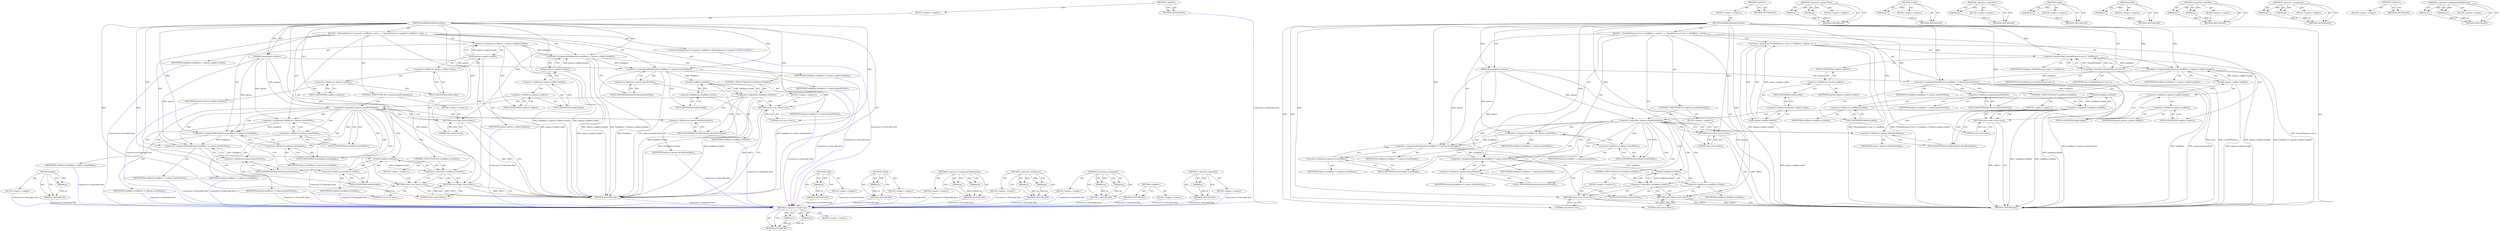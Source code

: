 digraph "&lt;operator&gt;.logicalNot" {
vulnerable_117 [label=<(METHOD,&lt;operator&gt;.fieldAccess)>];
vulnerable_118 [label=<(PARAM,p1)>];
vulnerable_119 [label=<(PARAM,p2)>];
vulnerable_120 [label=<(BLOCK,&lt;empty&gt;,&lt;empty&gt;)>];
vulnerable_121 [label=<(METHOD_RETURN,ANY)>];
vulnerable_6 [label=<(METHOD,&lt;global&gt;)<SUB>1</SUB>>];
vulnerable_7 [label=<(BLOCK,&lt;empty&gt;,&lt;empty&gt;)<SUB>1</SUB>>];
vulnerable_8 [label=<(METHOD,dstBufferSizeHasOverflow)<SUB>1</SUB>>];
vulnerable_9 [label=<(PARAM,ParsedOptions options)<SUB>1</SUB>>];
vulnerable_10 [label=<(BLOCK,{
  CheckedNumeric&lt;size_t&gt; totalBytes = options...,{
  CheckedNumeric&lt;size_t&gt; totalBytes = options...)<SUB>1</SUB>>];
vulnerable_11 [label=<(&lt;operator&gt;.assignment,CheckedNumeric&lt;size_t&gt; totalBytes = options.cro...)<SUB>2</SUB>>];
vulnerable_12 [label=<(&lt;operator&gt;.greaterThan,CheckedNumeric&lt;size_t&gt; totalBytes)<SUB>2</SUB>>];
vulnerable_13 [label=<(&lt;operator&gt;.lessThan,CheckedNumeric&lt;size_t)<SUB>2</SUB>>];
vulnerable_14 [label=<(IDENTIFIER,CheckedNumeric,CheckedNumeric&lt;size_t)<SUB>2</SUB>>];
vulnerable_15 [label=<(IDENTIFIER,size_t,CheckedNumeric&lt;size_t)<SUB>2</SUB>>];
vulnerable_16 [label=<(IDENTIFIER,totalBytes,CheckedNumeric&lt;size_t&gt; totalBytes)<SUB>2</SUB>>];
vulnerable_17 [label=<(width,options.cropRect.width())<SUB>2</SUB>>];
vulnerable_18 [label=<(&lt;operator&gt;.fieldAccess,options.cropRect.width)<SUB>2</SUB>>];
vulnerable_19 [label=<(&lt;operator&gt;.fieldAccess,options.cropRect)<SUB>2</SUB>>];
vulnerable_20 [label=<(IDENTIFIER,options,options.cropRect.width())<SUB>2</SUB>>];
vulnerable_21 [label=<(FIELD_IDENTIFIER,cropRect,cropRect)<SUB>2</SUB>>];
vulnerable_22 [label=<(FIELD_IDENTIFIER,width,width)<SUB>2</SUB>>];
vulnerable_23 [label=<(&lt;operator&gt;.assignmentMultiplication,totalBytes *= options.cropRect.height())<SUB>3</SUB>>];
vulnerable_24 [label=<(IDENTIFIER,totalBytes,totalBytes *= options.cropRect.height())<SUB>3</SUB>>];
vulnerable_25 [label=<(height,options.cropRect.height())<SUB>3</SUB>>];
vulnerable_26 [label=<(&lt;operator&gt;.fieldAccess,options.cropRect.height)<SUB>3</SUB>>];
vulnerable_27 [label=<(&lt;operator&gt;.fieldAccess,options.cropRect)<SUB>3</SUB>>];
vulnerable_28 [label=<(IDENTIFIER,options,options.cropRect.height())<SUB>3</SUB>>];
vulnerable_29 [label=<(FIELD_IDENTIFIER,cropRect,cropRect)<SUB>3</SUB>>];
vulnerable_30 [label=<(FIELD_IDENTIFIER,height,height)<SUB>3</SUB>>];
vulnerable_31 [label=<(&lt;operator&gt;.assignmentMultiplication,totalBytes *= options.bytesPerPixel)<SUB>4</SUB>>];
vulnerable_32 [label=<(IDENTIFIER,totalBytes,totalBytes *= options.bytesPerPixel)<SUB>4</SUB>>];
vulnerable_33 [label=<(&lt;operator&gt;.fieldAccess,options.bytesPerPixel)<SUB>4</SUB>>];
vulnerable_34 [label=<(IDENTIFIER,options,totalBytes *= options.bytesPerPixel)<SUB>4</SUB>>];
vulnerable_35 [label=<(FIELD_IDENTIFIER,bytesPerPixel,bytesPerPixel)<SUB>4</SUB>>];
vulnerable_36 [label=<(CONTROL_STRUCTURE,IF,if (!totalBytes.IsValid()))<SUB>5</SUB>>];
vulnerable_37 [label=<(&lt;operator&gt;.logicalNot,!totalBytes.IsValid())<SUB>5</SUB>>];
vulnerable_38 [label=<(IsValid,totalBytes.IsValid())<SUB>5</SUB>>];
vulnerable_39 [label=<(&lt;operator&gt;.fieldAccess,totalBytes.IsValid)<SUB>5</SUB>>];
vulnerable_40 [label=<(IDENTIFIER,totalBytes,totalBytes.IsValid())<SUB>5</SUB>>];
vulnerable_41 [label=<(FIELD_IDENTIFIER,IsValid,IsValid)<SUB>5</SUB>>];
vulnerable_42 [label=<(BLOCK,&lt;empty&gt;,&lt;empty&gt;)<SUB>6</SUB>>];
vulnerable_43 [label=<(RETURN,return true;,return true;)<SUB>6</SUB>>];
vulnerable_44 [label=<(LITERAL,true,return true;)<SUB>6</SUB>>];
vulnerable_45 [label=<(CONTROL_STRUCTURE,IF,if (!options.shouldScaleInput))<SUB>8</SUB>>];
vulnerable_46 [label=<(&lt;operator&gt;.logicalNot,!options.shouldScaleInput)<SUB>8</SUB>>];
vulnerable_47 [label=<(&lt;operator&gt;.fieldAccess,options.shouldScaleInput)<SUB>8</SUB>>];
vulnerable_48 [label=<(IDENTIFIER,options,!options.shouldScaleInput)<SUB>8</SUB>>];
vulnerable_49 [label=<(FIELD_IDENTIFIER,shouldScaleInput,shouldScaleInput)<SUB>8</SUB>>];
vulnerable_50 [label=<(BLOCK,&lt;empty&gt;,&lt;empty&gt;)<SUB>9</SUB>>];
vulnerable_51 [label=<(RETURN,return false;,return false;)<SUB>9</SUB>>];
vulnerable_52 [label=<(LITERAL,false,return false;)<SUB>9</SUB>>];
vulnerable_53 [label=<(&lt;operator&gt;.assignment,totalBytes = options.resizeWidth)<SUB>10</SUB>>];
vulnerable_54 [label=<(IDENTIFIER,totalBytes,totalBytes = options.resizeWidth)<SUB>10</SUB>>];
vulnerable_55 [label=<(&lt;operator&gt;.fieldAccess,options.resizeWidth)<SUB>10</SUB>>];
vulnerable_56 [label=<(IDENTIFIER,options,totalBytes = options.resizeWidth)<SUB>10</SUB>>];
vulnerable_57 [label=<(FIELD_IDENTIFIER,resizeWidth,resizeWidth)<SUB>10</SUB>>];
vulnerable_58 [label=<(&lt;operator&gt;.assignmentMultiplication,totalBytes *= options.resizeHeight)<SUB>11</SUB>>];
vulnerable_59 [label=<(IDENTIFIER,totalBytes,totalBytes *= options.resizeHeight)<SUB>11</SUB>>];
vulnerable_60 [label=<(&lt;operator&gt;.fieldAccess,options.resizeHeight)<SUB>11</SUB>>];
vulnerable_61 [label=<(IDENTIFIER,options,totalBytes *= options.resizeHeight)<SUB>11</SUB>>];
vulnerable_62 [label=<(FIELD_IDENTIFIER,resizeHeight,resizeHeight)<SUB>11</SUB>>];
vulnerable_63 [label=<(&lt;operator&gt;.assignmentMultiplication,totalBytes *= options.bytesPerPixel)<SUB>12</SUB>>];
vulnerable_64 [label=<(IDENTIFIER,totalBytes,totalBytes *= options.bytesPerPixel)<SUB>12</SUB>>];
vulnerable_65 [label=<(&lt;operator&gt;.fieldAccess,options.bytesPerPixel)<SUB>12</SUB>>];
vulnerable_66 [label=<(IDENTIFIER,options,totalBytes *= options.bytesPerPixel)<SUB>12</SUB>>];
vulnerable_67 [label=<(FIELD_IDENTIFIER,bytesPerPixel,bytesPerPixel)<SUB>12</SUB>>];
vulnerable_68 [label=<(CONTROL_STRUCTURE,IF,if (!totalBytes.IsValid()))<SUB>13</SUB>>];
vulnerable_69 [label=<(&lt;operator&gt;.logicalNot,!totalBytes.IsValid())<SUB>13</SUB>>];
vulnerable_70 [label=<(IsValid,totalBytes.IsValid())<SUB>13</SUB>>];
vulnerable_71 [label=<(&lt;operator&gt;.fieldAccess,totalBytes.IsValid)<SUB>13</SUB>>];
vulnerable_72 [label=<(IDENTIFIER,totalBytes,totalBytes.IsValid())<SUB>13</SUB>>];
vulnerable_73 [label=<(FIELD_IDENTIFIER,IsValid,IsValid)<SUB>13</SUB>>];
vulnerable_74 [label=<(BLOCK,&lt;empty&gt;,&lt;empty&gt;)<SUB>14</SUB>>];
vulnerable_75 [label=<(RETURN,return true;,return true;)<SUB>14</SUB>>];
vulnerable_76 [label=<(LITERAL,true,return true;)<SUB>14</SUB>>];
vulnerable_77 [label=<(RETURN,return false;,return false;)<SUB>16</SUB>>];
vulnerable_78 [label=<(LITERAL,false,return false;)<SUB>16</SUB>>];
vulnerable_79 [label=<(METHOD_RETURN,bool)<SUB>1</SUB>>];
vulnerable_81 [label=<(METHOD_RETURN,ANY)<SUB>1</SUB>>];
vulnerable_103 [label=<(METHOD,&lt;operator&gt;.greaterThan)>];
vulnerable_104 [label=<(PARAM,p1)>];
vulnerable_105 [label=<(PARAM,p2)>];
vulnerable_106 [label=<(BLOCK,&lt;empty&gt;,&lt;empty&gt;)>];
vulnerable_107 [label=<(METHOD_RETURN,ANY)>];
vulnerable_135 [label=<(METHOD,IsValid)>];
vulnerable_136 [label=<(PARAM,p1)>];
vulnerable_137 [label=<(BLOCK,&lt;empty&gt;,&lt;empty&gt;)>];
vulnerable_138 [label=<(METHOD_RETURN,ANY)>];
vulnerable_131 [label=<(METHOD,&lt;operator&gt;.logicalNot)>];
vulnerable_132 [label=<(PARAM,p1)>];
vulnerable_133 [label=<(BLOCK,&lt;empty&gt;,&lt;empty&gt;)>];
vulnerable_134 [label=<(METHOD_RETURN,ANY)>];
vulnerable_127 [label=<(METHOD,height)>];
vulnerable_128 [label=<(PARAM,p1)>];
vulnerable_129 [label=<(BLOCK,&lt;empty&gt;,&lt;empty&gt;)>];
vulnerable_130 [label=<(METHOD_RETURN,ANY)>];
vulnerable_113 [label=<(METHOD,width)>];
vulnerable_114 [label=<(PARAM,p1)>];
vulnerable_115 [label=<(BLOCK,&lt;empty&gt;,&lt;empty&gt;)>];
vulnerable_116 [label=<(METHOD_RETURN,ANY)>];
vulnerable_108 [label=<(METHOD,&lt;operator&gt;.lessThan)>];
vulnerable_109 [label=<(PARAM,p1)>];
vulnerable_110 [label=<(PARAM,p2)>];
vulnerable_111 [label=<(BLOCK,&lt;empty&gt;,&lt;empty&gt;)>];
vulnerable_112 [label=<(METHOD_RETURN,ANY)>];
vulnerable_98 [label=<(METHOD,&lt;operator&gt;.assignment)>];
vulnerable_99 [label=<(PARAM,p1)>];
vulnerable_100 [label=<(PARAM,p2)>];
vulnerable_101 [label=<(BLOCK,&lt;empty&gt;,&lt;empty&gt;)>];
vulnerable_102 [label=<(METHOD_RETURN,ANY)>];
vulnerable_92 [label=<(METHOD,&lt;global&gt;)<SUB>1</SUB>>];
vulnerable_93 [label=<(BLOCK,&lt;empty&gt;,&lt;empty&gt;)>];
vulnerable_94 [label=<(METHOD_RETURN,ANY)>];
vulnerable_122 [label=<(METHOD,&lt;operator&gt;.assignmentMultiplication)>];
vulnerable_123 [label=<(PARAM,p1)>];
vulnerable_124 [label=<(PARAM,p2)>];
vulnerable_125 [label=<(BLOCK,&lt;empty&gt;,&lt;empty&gt;)>];
vulnerable_126 [label=<(METHOD_RETURN,ANY)>];
fixed_116 [label=<(METHOD,height)>];
fixed_117 [label=<(PARAM,p1)>];
fixed_118 [label=<(BLOCK,&lt;empty&gt;,&lt;empty&gt;)>];
fixed_119 [label=<(METHOD_RETURN,ANY)>];
fixed_6 [label=<(METHOD,&lt;global&gt;)<SUB>1</SUB>>];
fixed_7 [label=<(BLOCK,&lt;empty&gt;,&lt;empty&gt;)<SUB>1</SUB>>];
fixed_8 [label=<(METHOD,dstBufferSizeHasOverflow)<SUB>1</SUB>>];
fixed_9 [label=<(PARAM,ParsedOptions options)<SUB>1</SUB>>];
fixed_10 [label=<(BLOCK,{
  CheckedNumeric&lt;unsigned&gt; totalBytes = optio...,{
  CheckedNumeric&lt;unsigned&gt; totalBytes = optio...)<SUB>1</SUB>>];
fixed_11 [label="<(LOCAL,CheckedNumeric&lt;unsigned&gt; totalBytes: CheckedNumeric&lt;unsigned&gt;)<SUB>2</SUB>>"];
fixed_12 [label=<(&lt;operator&gt;.assignment,totalBytes = options.cropRect.width())<SUB>2</SUB>>];
fixed_13 [label=<(IDENTIFIER,totalBytes,totalBytes = options.cropRect.width())<SUB>2</SUB>>];
fixed_14 [label=<(width,options.cropRect.width())<SUB>2</SUB>>];
fixed_15 [label=<(&lt;operator&gt;.fieldAccess,options.cropRect.width)<SUB>2</SUB>>];
fixed_16 [label=<(&lt;operator&gt;.fieldAccess,options.cropRect)<SUB>2</SUB>>];
fixed_17 [label=<(IDENTIFIER,options,options.cropRect.width())<SUB>2</SUB>>];
fixed_18 [label=<(FIELD_IDENTIFIER,cropRect,cropRect)<SUB>2</SUB>>];
fixed_19 [label=<(FIELD_IDENTIFIER,width,width)<SUB>2</SUB>>];
fixed_20 [label=<(&lt;operator&gt;.assignmentMultiplication,totalBytes *= options.cropRect.height())<SUB>3</SUB>>];
fixed_21 [label=<(IDENTIFIER,totalBytes,totalBytes *= options.cropRect.height())<SUB>3</SUB>>];
fixed_22 [label=<(height,options.cropRect.height())<SUB>3</SUB>>];
fixed_23 [label=<(&lt;operator&gt;.fieldAccess,options.cropRect.height)<SUB>3</SUB>>];
fixed_24 [label=<(&lt;operator&gt;.fieldAccess,options.cropRect)<SUB>3</SUB>>];
fixed_25 [label=<(IDENTIFIER,options,options.cropRect.height())<SUB>3</SUB>>];
fixed_26 [label=<(FIELD_IDENTIFIER,cropRect,cropRect)<SUB>3</SUB>>];
fixed_27 [label=<(FIELD_IDENTIFIER,height,height)<SUB>3</SUB>>];
fixed_28 [label=<(&lt;operator&gt;.assignmentMultiplication,totalBytes *= options.bytesPerPixel)<SUB>4</SUB>>];
fixed_29 [label=<(IDENTIFIER,totalBytes,totalBytes *= options.bytesPerPixel)<SUB>4</SUB>>];
fixed_30 [label=<(&lt;operator&gt;.fieldAccess,options.bytesPerPixel)<SUB>4</SUB>>];
fixed_31 [label=<(IDENTIFIER,options,totalBytes *= options.bytesPerPixel)<SUB>4</SUB>>];
fixed_32 [label=<(FIELD_IDENTIFIER,bytesPerPixel,bytesPerPixel)<SUB>4</SUB>>];
fixed_33 [label=<(CONTROL_STRUCTURE,IF,if (!totalBytes.IsValid()))<SUB>5</SUB>>];
fixed_34 [label=<(&lt;operator&gt;.logicalNot,!totalBytes.IsValid())<SUB>5</SUB>>];
fixed_35 [label=<(IsValid,totalBytes.IsValid())<SUB>5</SUB>>];
fixed_36 [label=<(&lt;operator&gt;.fieldAccess,totalBytes.IsValid)<SUB>5</SUB>>];
fixed_37 [label=<(IDENTIFIER,totalBytes,totalBytes.IsValid())<SUB>5</SUB>>];
fixed_38 [label=<(FIELD_IDENTIFIER,IsValid,IsValid)<SUB>5</SUB>>];
fixed_39 [label=<(BLOCK,&lt;empty&gt;,&lt;empty&gt;)<SUB>6</SUB>>];
fixed_40 [label=<(RETURN,return true;,return true;)<SUB>6</SUB>>];
fixed_41 [label=<(LITERAL,true,return true;)<SUB>6</SUB>>];
fixed_42 [label=<(CONTROL_STRUCTURE,IF,if (!options.shouldScaleInput))<SUB>8</SUB>>];
fixed_43 [label=<(&lt;operator&gt;.logicalNot,!options.shouldScaleInput)<SUB>8</SUB>>];
fixed_44 [label=<(&lt;operator&gt;.fieldAccess,options.shouldScaleInput)<SUB>8</SUB>>];
fixed_45 [label=<(IDENTIFIER,options,!options.shouldScaleInput)<SUB>8</SUB>>];
fixed_46 [label=<(FIELD_IDENTIFIER,shouldScaleInput,shouldScaleInput)<SUB>8</SUB>>];
fixed_47 [label=<(BLOCK,&lt;empty&gt;,&lt;empty&gt;)<SUB>9</SUB>>];
fixed_48 [label=<(RETURN,return false;,return false;)<SUB>9</SUB>>];
fixed_49 [label=<(LITERAL,false,return false;)<SUB>9</SUB>>];
fixed_50 [label=<(&lt;operator&gt;.assignment,totalBytes = options.resizeWidth)<SUB>10</SUB>>];
fixed_51 [label=<(IDENTIFIER,totalBytes,totalBytes = options.resizeWidth)<SUB>10</SUB>>];
fixed_52 [label=<(&lt;operator&gt;.fieldAccess,options.resizeWidth)<SUB>10</SUB>>];
fixed_53 [label=<(IDENTIFIER,options,totalBytes = options.resizeWidth)<SUB>10</SUB>>];
fixed_54 [label=<(FIELD_IDENTIFIER,resizeWidth,resizeWidth)<SUB>10</SUB>>];
fixed_55 [label=<(&lt;operator&gt;.assignmentMultiplication,totalBytes *= options.resizeHeight)<SUB>11</SUB>>];
fixed_56 [label=<(IDENTIFIER,totalBytes,totalBytes *= options.resizeHeight)<SUB>11</SUB>>];
fixed_57 [label=<(&lt;operator&gt;.fieldAccess,options.resizeHeight)<SUB>11</SUB>>];
fixed_58 [label=<(IDENTIFIER,options,totalBytes *= options.resizeHeight)<SUB>11</SUB>>];
fixed_59 [label=<(FIELD_IDENTIFIER,resizeHeight,resizeHeight)<SUB>11</SUB>>];
fixed_60 [label=<(&lt;operator&gt;.assignmentMultiplication,totalBytes *= options.bytesPerPixel)<SUB>12</SUB>>];
fixed_61 [label=<(IDENTIFIER,totalBytes,totalBytes *= options.bytesPerPixel)<SUB>12</SUB>>];
fixed_62 [label=<(&lt;operator&gt;.fieldAccess,options.bytesPerPixel)<SUB>12</SUB>>];
fixed_63 [label=<(IDENTIFIER,options,totalBytes *= options.bytesPerPixel)<SUB>12</SUB>>];
fixed_64 [label=<(FIELD_IDENTIFIER,bytesPerPixel,bytesPerPixel)<SUB>12</SUB>>];
fixed_65 [label=<(CONTROL_STRUCTURE,IF,if (!totalBytes.IsValid()))<SUB>13</SUB>>];
fixed_66 [label=<(&lt;operator&gt;.logicalNot,!totalBytes.IsValid())<SUB>13</SUB>>];
fixed_67 [label=<(IsValid,totalBytes.IsValid())<SUB>13</SUB>>];
fixed_68 [label=<(&lt;operator&gt;.fieldAccess,totalBytes.IsValid)<SUB>13</SUB>>];
fixed_69 [label=<(IDENTIFIER,totalBytes,totalBytes.IsValid())<SUB>13</SUB>>];
fixed_70 [label=<(FIELD_IDENTIFIER,IsValid,IsValid)<SUB>13</SUB>>];
fixed_71 [label=<(BLOCK,&lt;empty&gt;,&lt;empty&gt;)<SUB>14</SUB>>];
fixed_72 [label=<(RETURN,return true;,return true;)<SUB>14</SUB>>];
fixed_73 [label=<(LITERAL,true,return true;)<SUB>14</SUB>>];
fixed_74 [label=<(RETURN,return false;,return false;)<SUB>16</SUB>>];
fixed_75 [label=<(LITERAL,false,return false;)<SUB>16</SUB>>];
fixed_76 [label=<(METHOD_RETURN,bool)<SUB>1</SUB>>];
fixed_78 [label=<(METHOD_RETURN,ANY)<SUB>1</SUB>>];
fixed_102 [label=<(METHOD,width)>];
fixed_103 [label=<(PARAM,p1)>];
fixed_104 [label=<(BLOCK,&lt;empty&gt;,&lt;empty&gt;)>];
fixed_105 [label=<(METHOD_RETURN,ANY)>];
fixed_124 [label=<(METHOD,IsValid)>];
fixed_125 [label=<(PARAM,p1)>];
fixed_126 [label=<(BLOCK,&lt;empty&gt;,&lt;empty&gt;)>];
fixed_127 [label=<(METHOD_RETURN,ANY)>];
fixed_111 [label=<(METHOD,&lt;operator&gt;.assignmentMultiplication)>];
fixed_112 [label=<(PARAM,p1)>];
fixed_113 [label=<(PARAM,p2)>];
fixed_114 [label=<(BLOCK,&lt;empty&gt;,&lt;empty&gt;)>];
fixed_115 [label=<(METHOD_RETURN,ANY)>];
fixed_106 [label=<(METHOD,&lt;operator&gt;.fieldAccess)>];
fixed_107 [label=<(PARAM,p1)>];
fixed_108 [label=<(PARAM,p2)>];
fixed_109 [label=<(BLOCK,&lt;empty&gt;,&lt;empty&gt;)>];
fixed_110 [label=<(METHOD_RETURN,ANY)>];
fixed_97 [label=<(METHOD,&lt;operator&gt;.assignment)>];
fixed_98 [label=<(PARAM,p1)>];
fixed_99 [label=<(PARAM,p2)>];
fixed_100 [label=<(BLOCK,&lt;empty&gt;,&lt;empty&gt;)>];
fixed_101 [label=<(METHOD_RETURN,ANY)>];
fixed_91 [label=<(METHOD,&lt;global&gt;)<SUB>1</SUB>>];
fixed_92 [label=<(BLOCK,&lt;empty&gt;,&lt;empty&gt;)>];
fixed_93 [label=<(METHOD_RETURN,ANY)>];
fixed_120 [label=<(METHOD,&lt;operator&gt;.logicalNot)>];
fixed_121 [label=<(PARAM,p1)>];
fixed_122 [label=<(BLOCK,&lt;empty&gt;,&lt;empty&gt;)>];
fixed_123 [label=<(METHOD_RETURN,ANY)>];
vulnerable_117 -> vulnerable_118  [key=0, label="AST: "];
vulnerable_117 -> vulnerable_118  [key=1, label="DDG: "];
vulnerable_117 -> vulnerable_120  [key=0, label="AST: "];
vulnerable_117 -> vulnerable_119  [key=0, label="AST: "];
vulnerable_117 -> vulnerable_119  [key=1, label="DDG: "];
vulnerable_117 -> vulnerable_121  [key=0, label="AST: "];
vulnerable_117 -> vulnerable_121  [key=1, label="CFG: "];
vulnerable_118 -> vulnerable_121  [key=0, label="DDG: p1"];
vulnerable_119 -> vulnerable_121  [key=0, label="DDG: p2"];
vulnerable_6 -> vulnerable_7  [key=0, label="AST: "];
vulnerable_6 -> vulnerable_81  [key=0, label="AST: "];
vulnerable_6 -> vulnerable_81  [key=1, label="CFG: "];
vulnerable_7 -> vulnerable_8  [key=0, label="AST: "];
vulnerable_8 -> vulnerable_9  [key=0, label="AST: "];
vulnerable_8 -> vulnerable_9  [key=1, label="DDG: "];
vulnerable_8 -> vulnerable_10  [key=0, label="AST: "];
vulnerable_8 -> vulnerable_79  [key=0, label="AST: "];
vulnerable_8 -> vulnerable_13  [key=0, label="CFG: "];
vulnerable_8 -> vulnerable_13  [key=1, label="DDG: "];
vulnerable_8 -> vulnerable_77  [key=0, label="DDG: "];
vulnerable_8 -> vulnerable_23  [key=0, label="DDG: "];
vulnerable_8 -> vulnerable_31  [key=0, label="DDG: "];
vulnerable_8 -> vulnerable_58  [key=0, label="DDG: "];
vulnerable_8 -> vulnerable_63  [key=0, label="DDG: "];
vulnerable_8 -> vulnerable_78  [key=0, label="DDG: "];
vulnerable_8 -> vulnerable_12  [key=0, label="DDG: "];
vulnerable_8 -> vulnerable_43  [key=0, label="DDG: "];
vulnerable_8 -> vulnerable_51  [key=0, label="DDG: "];
vulnerable_8 -> vulnerable_75  [key=0, label="DDG: "];
vulnerable_8 -> vulnerable_44  [key=0, label="DDG: "];
vulnerable_8 -> vulnerable_52  [key=0, label="DDG: "];
vulnerable_8 -> vulnerable_76  [key=0, label="DDG: "];
vulnerable_9 -> vulnerable_79  [key=0, label="DDG: options"];
vulnerable_9 -> vulnerable_31  [key=0, label="DDG: options"];
vulnerable_9 -> vulnerable_53  [key=0, label="DDG: options"];
vulnerable_9 -> vulnerable_58  [key=0, label="DDG: options"];
vulnerable_9 -> vulnerable_63  [key=0, label="DDG: options"];
vulnerable_9 -> vulnerable_46  [key=0, label="DDG: options"];
vulnerable_10 -> vulnerable_11  [key=0, label="AST: "];
vulnerable_10 -> vulnerable_23  [key=0, label="AST: "];
vulnerable_10 -> vulnerable_31  [key=0, label="AST: "];
vulnerable_10 -> vulnerable_36  [key=0, label="AST: "];
vulnerable_10 -> vulnerable_45  [key=0, label="AST: "];
vulnerable_10 -> vulnerable_53  [key=0, label="AST: "];
vulnerable_10 -> vulnerable_58  [key=0, label="AST: "];
vulnerable_10 -> vulnerable_63  [key=0, label="AST: "];
vulnerable_10 -> vulnerable_68  [key=0, label="AST: "];
vulnerable_10 -> vulnerable_77  [key=0, label="AST: "];
vulnerable_11 -> vulnerable_12  [key=0, label="AST: "];
vulnerable_11 -> vulnerable_17  [key=0, label="AST: "];
vulnerable_11 -> vulnerable_29  [key=0, label="CFG: "];
vulnerable_11 -> vulnerable_79  [key=0, label="DDG: CheckedNumeric&lt;size_t&gt; totalBytes"];
vulnerable_11 -> vulnerable_79  [key=1, label="DDG: options.cropRect.width()"];
vulnerable_11 -> vulnerable_79  [key=2, label="DDG: CheckedNumeric&lt;size_t&gt; totalBytes = options.cropRect.width()"];
vulnerable_12 -> vulnerable_13  [key=0, label="AST: "];
vulnerable_12 -> vulnerable_16  [key=0, label="AST: "];
vulnerable_12 -> vulnerable_21  [key=0, label="CFG: "];
vulnerable_12 -> vulnerable_79  [key=0, label="DDG: CheckedNumeric&lt;size_t"];
vulnerable_12 -> vulnerable_23  [key=0, label="DDG: totalBytes"];
vulnerable_13 -> vulnerable_14  [key=0, label="AST: "];
vulnerable_13 -> vulnerable_15  [key=0, label="AST: "];
vulnerable_13 -> vulnerable_12  [key=0, label="CFG: "];
vulnerable_13 -> vulnerable_12  [key=1, label="DDG: CheckedNumeric"];
vulnerable_13 -> vulnerable_12  [key=2, label="DDG: size_t"];
vulnerable_13 -> vulnerable_79  [key=0, label="DDG: CheckedNumeric"];
vulnerable_13 -> vulnerable_79  [key=1, label="DDG: size_t"];
vulnerable_17 -> vulnerable_18  [key=0, label="AST: "];
vulnerable_17 -> vulnerable_11  [key=0, label="CFG: "];
vulnerable_17 -> vulnerable_11  [key=1, label="DDG: options.cropRect.width"];
vulnerable_17 -> vulnerable_79  [key=0, label="DDG: options.cropRect.width"];
vulnerable_18 -> vulnerable_19  [key=0, label="AST: "];
vulnerable_18 -> vulnerable_22  [key=0, label="AST: "];
vulnerable_18 -> vulnerable_17  [key=0, label="CFG: "];
vulnerable_19 -> vulnerable_20  [key=0, label="AST: "];
vulnerable_19 -> vulnerable_21  [key=0, label="AST: "];
vulnerable_19 -> vulnerable_22  [key=0, label="CFG: "];
vulnerable_21 -> vulnerable_19  [key=0, label="CFG: "];
vulnerable_22 -> vulnerable_18  [key=0, label="CFG: "];
vulnerable_23 -> vulnerable_24  [key=0, label="AST: "];
vulnerable_23 -> vulnerable_25  [key=0, label="AST: "];
vulnerable_23 -> vulnerable_35  [key=0, label="CFG: "];
vulnerable_23 -> vulnerable_79  [key=0, label="DDG: options.cropRect.height()"];
vulnerable_23 -> vulnerable_79  [key=1, label="DDG: totalBytes *= options.cropRect.height()"];
vulnerable_23 -> vulnerable_31  [key=0, label="DDG: totalBytes"];
vulnerable_25 -> vulnerable_26  [key=0, label="AST: "];
vulnerable_25 -> vulnerable_23  [key=0, label="CFG: "];
vulnerable_25 -> vulnerable_23  [key=1, label="DDG: options.cropRect.height"];
vulnerable_25 -> vulnerable_79  [key=0, label="DDG: options.cropRect.height"];
vulnerable_26 -> vulnerable_27  [key=0, label="AST: "];
vulnerable_26 -> vulnerable_30  [key=0, label="AST: "];
vulnerable_26 -> vulnerable_25  [key=0, label="CFG: "];
vulnerable_27 -> vulnerable_28  [key=0, label="AST: "];
vulnerable_27 -> vulnerable_29  [key=0, label="AST: "];
vulnerable_27 -> vulnerable_30  [key=0, label="CFG: "];
vulnerable_29 -> vulnerable_27  [key=0, label="CFG: "];
vulnerable_30 -> vulnerable_26  [key=0, label="CFG: "];
vulnerable_31 -> vulnerable_32  [key=0, label="AST: "];
vulnerable_31 -> vulnerable_33  [key=0, label="AST: "];
vulnerable_31 -> vulnerable_41  [key=0, label="CFG: "];
vulnerable_31 -> vulnerable_79  [key=0, label="DDG: totalBytes"];
vulnerable_31 -> vulnerable_79  [key=1, label="DDG: options.bytesPerPixel"];
vulnerable_31 -> vulnerable_79  [key=2, label="DDG: totalBytes *= options.bytesPerPixel"];
vulnerable_31 -> vulnerable_38  [key=0, label="DDG: totalBytes"];
vulnerable_33 -> vulnerable_34  [key=0, label="AST: "];
vulnerable_33 -> vulnerable_35  [key=0, label="AST: "];
vulnerable_33 -> vulnerable_31  [key=0, label="CFG: "];
vulnerable_35 -> vulnerable_33  [key=0, label="CFG: "];
vulnerable_36 -> vulnerable_37  [key=0, label="AST: "];
vulnerable_36 -> vulnerable_42  [key=0, label="AST: "];
vulnerable_37 -> vulnerable_38  [key=0, label="AST: "];
vulnerable_37 -> vulnerable_43  [key=0, label="CFG: "];
vulnerable_37 -> vulnerable_43  [key=1, label="CDG: "];
vulnerable_37 -> vulnerable_49  [key=0, label="CFG: "];
vulnerable_37 -> vulnerable_49  [key=1, label="CDG: "];
vulnerable_37 -> vulnerable_79  [key=0, label="DDG: totalBytes.IsValid()"];
vulnerable_37 -> vulnerable_79  [key=1, label="DDG: !totalBytes.IsValid()"];
vulnerable_37 -> vulnerable_47  [key=0, label="CDG: "];
vulnerable_37 -> vulnerable_46  [key=0, label="CDG: "];
vulnerable_38 -> vulnerable_39  [key=0, label="AST: "];
vulnerable_38 -> vulnerable_37  [key=0, label="CFG: "];
vulnerable_38 -> vulnerable_37  [key=1, label="DDG: totalBytes.IsValid"];
vulnerable_38 -> vulnerable_79  [key=0, label="DDG: totalBytes.IsValid"];
vulnerable_39 -> vulnerable_40  [key=0, label="AST: "];
vulnerable_39 -> vulnerable_41  [key=0, label="AST: "];
vulnerable_39 -> vulnerable_38  [key=0, label="CFG: "];
vulnerable_41 -> vulnerable_39  [key=0, label="CFG: "];
vulnerable_42 -> vulnerable_43  [key=0, label="AST: "];
vulnerable_43 -> vulnerable_44  [key=0, label="AST: "];
vulnerable_43 -> vulnerable_79  [key=0, label="CFG: "];
vulnerable_43 -> vulnerable_79  [key=1, label="DDG: &lt;RET&gt;"];
vulnerable_44 -> vulnerable_43  [key=0, label="DDG: true"];
vulnerable_45 -> vulnerable_46  [key=0, label="AST: "];
vulnerable_45 -> vulnerable_50  [key=0, label="AST: "];
vulnerable_46 -> vulnerable_47  [key=0, label="AST: "];
vulnerable_46 -> vulnerable_51  [key=0, label="CFG: "];
vulnerable_46 -> vulnerable_51  [key=1, label="CDG: "];
vulnerable_46 -> vulnerable_57  [key=0, label="CFG: "];
vulnerable_46 -> vulnerable_57  [key=1, label="CDG: "];
vulnerable_46 -> vulnerable_58  [key=0, label="CDG: "];
vulnerable_46 -> vulnerable_60  [key=0, label="CDG: "];
vulnerable_46 -> vulnerable_73  [key=0, label="CDG: "];
vulnerable_46 -> vulnerable_71  [key=0, label="CDG: "];
vulnerable_46 -> vulnerable_53  [key=0, label="CDG: "];
vulnerable_46 -> vulnerable_69  [key=0, label="CDG: "];
vulnerable_46 -> vulnerable_67  [key=0, label="CDG: "];
vulnerable_46 -> vulnerable_70  [key=0, label="CDG: "];
vulnerable_46 -> vulnerable_63  [key=0, label="CDG: "];
vulnerable_46 -> vulnerable_65  [key=0, label="CDG: "];
vulnerable_46 -> vulnerable_55  [key=0, label="CDG: "];
vulnerable_46 -> vulnerable_62  [key=0, label="CDG: "];
vulnerable_47 -> vulnerable_48  [key=0, label="AST: "];
vulnerable_47 -> vulnerable_49  [key=0, label="AST: "];
vulnerable_47 -> vulnerable_46  [key=0, label="CFG: "];
vulnerable_49 -> vulnerable_47  [key=0, label="CFG: "];
vulnerable_50 -> vulnerable_51  [key=0, label="AST: "];
vulnerable_51 -> vulnerable_52  [key=0, label="AST: "];
vulnerable_51 -> vulnerable_79  [key=0, label="CFG: "];
vulnerable_51 -> vulnerable_79  [key=1, label="DDG: &lt;RET&gt;"];
vulnerable_52 -> vulnerable_51  [key=0, label="DDG: false"];
vulnerable_53 -> vulnerable_54  [key=0, label="AST: "];
vulnerable_53 -> vulnerable_55  [key=0, label="AST: "];
vulnerable_53 -> vulnerable_62  [key=0, label="CFG: "];
vulnerable_53 -> vulnerable_58  [key=0, label="DDG: totalBytes"];
vulnerable_55 -> vulnerable_56  [key=0, label="AST: "];
vulnerable_55 -> vulnerable_57  [key=0, label="AST: "];
vulnerable_55 -> vulnerable_53  [key=0, label="CFG: "];
vulnerable_57 -> vulnerable_55  [key=0, label="CFG: "];
vulnerable_58 -> vulnerable_59  [key=0, label="AST: "];
vulnerable_58 -> vulnerable_60  [key=0, label="AST: "];
vulnerable_58 -> vulnerable_67  [key=0, label="CFG: "];
vulnerable_58 -> vulnerable_63  [key=0, label="DDG: totalBytes"];
vulnerable_60 -> vulnerable_61  [key=0, label="AST: "];
vulnerable_60 -> vulnerable_62  [key=0, label="AST: "];
vulnerable_60 -> vulnerable_58  [key=0, label="CFG: "];
vulnerable_62 -> vulnerable_60  [key=0, label="CFG: "];
vulnerable_63 -> vulnerable_64  [key=0, label="AST: "];
vulnerable_63 -> vulnerable_65  [key=0, label="AST: "];
vulnerable_63 -> vulnerable_73  [key=0, label="CFG: "];
vulnerable_63 -> vulnerable_70  [key=0, label="DDG: totalBytes"];
vulnerable_65 -> vulnerable_66  [key=0, label="AST: "];
vulnerable_65 -> vulnerable_67  [key=0, label="AST: "];
vulnerable_65 -> vulnerable_63  [key=0, label="CFG: "];
vulnerable_67 -> vulnerable_65  [key=0, label="CFG: "];
vulnerable_68 -> vulnerable_69  [key=0, label="AST: "];
vulnerable_68 -> vulnerable_74  [key=0, label="AST: "];
vulnerable_69 -> vulnerable_70  [key=0, label="AST: "];
vulnerable_69 -> vulnerable_75  [key=0, label="CFG: "];
vulnerable_69 -> vulnerable_75  [key=1, label="CDG: "];
vulnerable_69 -> vulnerable_77  [key=0, label="CFG: "];
vulnerable_69 -> vulnerable_77  [key=1, label="CDG: "];
vulnerable_70 -> vulnerable_71  [key=0, label="AST: "];
vulnerable_70 -> vulnerable_69  [key=0, label="CFG: "];
vulnerable_70 -> vulnerable_69  [key=1, label="DDG: totalBytes.IsValid"];
vulnerable_71 -> vulnerable_72  [key=0, label="AST: "];
vulnerable_71 -> vulnerable_73  [key=0, label="AST: "];
vulnerable_71 -> vulnerable_70  [key=0, label="CFG: "];
vulnerable_73 -> vulnerable_71  [key=0, label="CFG: "];
vulnerable_74 -> vulnerable_75  [key=0, label="AST: "];
vulnerable_75 -> vulnerable_76  [key=0, label="AST: "];
vulnerable_75 -> vulnerable_79  [key=0, label="CFG: "];
vulnerable_75 -> vulnerable_79  [key=1, label="DDG: &lt;RET&gt;"];
vulnerable_76 -> vulnerable_75  [key=0, label="DDG: true"];
vulnerable_77 -> vulnerable_78  [key=0, label="AST: "];
vulnerable_77 -> vulnerable_79  [key=0, label="CFG: "];
vulnerable_77 -> vulnerable_79  [key=1, label="DDG: &lt;RET&gt;"];
vulnerable_78 -> vulnerable_77  [key=0, label="DDG: false"];
vulnerable_103 -> vulnerable_104  [key=0, label="AST: "];
vulnerable_103 -> vulnerable_104  [key=1, label="DDG: "];
vulnerable_103 -> vulnerable_106  [key=0, label="AST: "];
vulnerable_103 -> vulnerable_105  [key=0, label="AST: "];
vulnerable_103 -> vulnerable_105  [key=1, label="DDG: "];
vulnerable_103 -> vulnerable_107  [key=0, label="AST: "];
vulnerable_103 -> vulnerable_107  [key=1, label="CFG: "];
vulnerable_104 -> vulnerable_107  [key=0, label="DDG: p1"];
vulnerable_105 -> vulnerable_107  [key=0, label="DDG: p2"];
vulnerable_135 -> vulnerable_136  [key=0, label="AST: "];
vulnerable_135 -> vulnerable_136  [key=1, label="DDG: "];
vulnerable_135 -> vulnerable_137  [key=0, label="AST: "];
vulnerable_135 -> vulnerable_138  [key=0, label="AST: "];
vulnerable_135 -> vulnerable_138  [key=1, label="CFG: "];
vulnerable_136 -> vulnerable_138  [key=0, label="DDG: p1"];
vulnerable_131 -> vulnerable_132  [key=0, label="AST: "];
vulnerable_131 -> vulnerable_132  [key=1, label="DDG: "];
vulnerable_131 -> vulnerable_133  [key=0, label="AST: "];
vulnerable_131 -> vulnerable_134  [key=0, label="AST: "];
vulnerable_131 -> vulnerable_134  [key=1, label="CFG: "];
vulnerable_132 -> vulnerable_134  [key=0, label="DDG: p1"];
vulnerable_127 -> vulnerable_128  [key=0, label="AST: "];
vulnerable_127 -> vulnerable_128  [key=1, label="DDG: "];
vulnerable_127 -> vulnerable_129  [key=0, label="AST: "];
vulnerable_127 -> vulnerable_130  [key=0, label="AST: "];
vulnerable_127 -> vulnerable_130  [key=1, label="CFG: "];
vulnerable_128 -> vulnerable_130  [key=0, label="DDG: p1"];
vulnerable_113 -> vulnerable_114  [key=0, label="AST: "];
vulnerable_113 -> vulnerable_114  [key=1, label="DDG: "];
vulnerable_113 -> vulnerable_115  [key=0, label="AST: "];
vulnerable_113 -> vulnerable_116  [key=0, label="AST: "];
vulnerable_113 -> vulnerable_116  [key=1, label="CFG: "];
vulnerable_114 -> vulnerable_116  [key=0, label="DDG: p1"];
vulnerable_108 -> vulnerable_109  [key=0, label="AST: "];
vulnerable_108 -> vulnerable_109  [key=1, label="DDG: "];
vulnerable_108 -> vulnerable_111  [key=0, label="AST: "];
vulnerable_108 -> vulnerable_110  [key=0, label="AST: "];
vulnerable_108 -> vulnerable_110  [key=1, label="DDG: "];
vulnerable_108 -> vulnerable_112  [key=0, label="AST: "];
vulnerable_108 -> vulnerable_112  [key=1, label="CFG: "];
vulnerable_109 -> vulnerable_112  [key=0, label="DDG: p1"];
vulnerable_110 -> vulnerable_112  [key=0, label="DDG: p2"];
vulnerable_98 -> vulnerable_99  [key=0, label="AST: "];
vulnerable_98 -> vulnerable_99  [key=1, label="DDG: "];
vulnerable_98 -> vulnerable_101  [key=0, label="AST: "];
vulnerable_98 -> vulnerable_100  [key=0, label="AST: "];
vulnerable_98 -> vulnerable_100  [key=1, label="DDG: "];
vulnerable_98 -> vulnerable_102  [key=0, label="AST: "];
vulnerable_98 -> vulnerable_102  [key=1, label="CFG: "];
vulnerable_99 -> vulnerable_102  [key=0, label="DDG: p1"];
vulnerable_100 -> vulnerable_102  [key=0, label="DDG: p2"];
vulnerable_92 -> vulnerable_93  [key=0, label="AST: "];
vulnerable_92 -> vulnerable_94  [key=0, label="AST: "];
vulnerable_92 -> vulnerable_94  [key=1, label="CFG: "];
vulnerable_122 -> vulnerable_123  [key=0, label="AST: "];
vulnerable_122 -> vulnerable_123  [key=1, label="DDG: "];
vulnerable_122 -> vulnerable_125  [key=0, label="AST: "];
vulnerable_122 -> vulnerable_124  [key=0, label="AST: "];
vulnerable_122 -> vulnerable_124  [key=1, label="DDG: "];
vulnerable_122 -> vulnerable_126  [key=0, label="AST: "];
vulnerable_122 -> vulnerable_126  [key=1, label="CFG: "];
vulnerable_123 -> vulnerable_126  [key=0, label="DDG: p1"];
vulnerable_124 -> vulnerable_126  [key=0, label="DDG: p2"];
fixed_116 -> fixed_117  [key=0, label="AST: "];
fixed_116 -> fixed_117  [key=1, label="DDG: "];
fixed_116 -> fixed_118  [key=0, label="AST: "];
fixed_116 -> fixed_119  [key=0, label="AST: "];
fixed_116 -> fixed_119  [key=1, label="CFG: "];
fixed_117 -> fixed_119  [key=0, label="DDG: p1"];
fixed_118 -> vulnerable_117  [color=blue, key=0, label="Connection to Vulnerable Root", penwidth="2.0", style=dashed];
fixed_119 -> vulnerable_117  [color=blue, key=0, label="Connection to Vulnerable Root", penwidth="2.0", style=dashed];
fixed_6 -> fixed_7  [key=0, label="AST: "];
fixed_6 -> fixed_78  [key=0, label="AST: "];
fixed_6 -> fixed_78  [key=1, label="CFG: "];
fixed_7 -> fixed_8  [key=0, label="AST: "];
fixed_8 -> fixed_9  [key=0, label="AST: "];
fixed_8 -> fixed_9  [key=1, label="DDG: "];
fixed_8 -> fixed_10  [key=0, label="AST: "];
fixed_8 -> fixed_76  [key=0, label="AST: "];
fixed_8 -> fixed_18  [key=0, label="CFG: "];
fixed_8 -> fixed_74  [key=0, label="DDG: "];
fixed_8 -> fixed_20  [key=0, label="DDG: "];
fixed_8 -> fixed_28  [key=0, label="DDG: "];
fixed_8 -> fixed_55  [key=0, label="DDG: "];
fixed_8 -> fixed_60  [key=0, label="DDG: "];
fixed_8 -> fixed_75  [key=0, label="DDG: "];
fixed_8 -> fixed_40  [key=0, label="DDG: "];
fixed_8 -> fixed_48  [key=0, label="DDG: "];
fixed_8 -> fixed_72  [key=0, label="DDG: "];
fixed_8 -> fixed_41  [key=0, label="DDG: "];
fixed_8 -> fixed_49  [key=0, label="DDG: "];
fixed_8 -> fixed_73  [key=0, label="DDG: "];
fixed_9 -> fixed_76  [key=0, label="DDG: options"];
fixed_9 -> fixed_28  [key=0, label="DDG: options"];
fixed_9 -> fixed_50  [key=0, label="DDG: options"];
fixed_9 -> fixed_55  [key=0, label="DDG: options"];
fixed_9 -> fixed_60  [key=0, label="DDG: options"];
fixed_9 -> fixed_43  [key=0, label="DDG: options"];
fixed_10 -> fixed_11  [key=0, label="AST: "];
fixed_10 -> fixed_12  [key=0, label="AST: "];
fixed_10 -> fixed_20  [key=0, label="AST: "];
fixed_10 -> fixed_28  [key=0, label="AST: "];
fixed_10 -> fixed_33  [key=0, label="AST: "];
fixed_10 -> fixed_42  [key=0, label="AST: "];
fixed_10 -> fixed_50  [key=0, label="AST: "];
fixed_10 -> fixed_55  [key=0, label="AST: "];
fixed_10 -> fixed_60  [key=0, label="AST: "];
fixed_10 -> fixed_65  [key=0, label="AST: "];
fixed_10 -> fixed_74  [key=0, label="AST: "];
fixed_11 -> vulnerable_117  [color=blue, key=0, label="Connection to Vulnerable Root", penwidth="2.0", style=dashed];
fixed_12 -> fixed_13  [key=0, label="AST: "];
fixed_12 -> fixed_14  [key=0, label="AST: "];
fixed_12 -> fixed_26  [key=0, label="CFG: "];
fixed_12 -> fixed_76  [key=0, label="DDG: options.cropRect.width()"];
fixed_12 -> fixed_76  [key=1, label="DDG: totalBytes = options.cropRect.width()"];
fixed_12 -> fixed_20  [key=0, label="DDG: totalBytes"];
fixed_13 -> vulnerable_117  [color=blue, key=0, label="Connection to Vulnerable Root", penwidth="2.0", style=dashed];
fixed_14 -> fixed_15  [key=0, label="AST: "];
fixed_14 -> fixed_12  [key=0, label="CFG: "];
fixed_14 -> fixed_12  [key=1, label="DDG: options.cropRect.width"];
fixed_14 -> fixed_76  [key=0, label="DDG: options.cropRect.width"];
fixed_15 -> fixed_16  [key=0, label="AST: "];
fixed_15 -> fixed_19  [key=0, label="AST: "];
fixed_15 -> fixed_14  [key=0, label="CFG: "];
fixed_16 -> fixed_17  [key=0, label="AST: "];
fixed_16 -> fixed_18  [key=0, label="AST: "];
fixed_16 -> fixed_19  [key=0, label="CFG: "];
fixed_17 -> vulnerable_117  [color=blue, key=0, label="Connection to Vulnerable Root", penwidth="2.0", style=dashed];
fixed_18 -> fixed_16  [key=0, label="CFG: "];
fixed_19 -> fixed_15  [key=0, label="CFG: "];
fixed_20 -> fixed_21  [key=0, label="AST: "];
fixed_20 -> fixed_22  [key=0, label="AST: "];
fixed_20 -> fixed_32  [key=0, label="CFG: "];
fixed_20 -> fixed_76  [key=0, label="DDG: options.cropRect.height()"];
fixed_20 -> fixed_76  [key=1, label="DDG: totalBytes *= options.cropRect.height()"];
fixed_20 -> fixed_28  [key=0, label="DDG: totalBytes"];
fixed_21 -> vulnerable_117  [color=blue, key=0, label="Connection to Vulnerable Root", penwidth="2.0", style=dashed];
fixed_22 -> fixed_23  [key=0, label="AST: "];
fixed_22 -> fixed_20  [key=0, label="CFG: "];
fixed_22 -> fixed_20  [key=1, label="DDG: options.cropRect.height"];
fixed_22 -> fixed_76  [key=0, label="DDG: options.cropRect.height"];
fixed_23 -> fixed_24  [key=0, label="AST: "];
fixed_23 -> fixed_27  [key=0, label="AST: "];
fixed_23 -> fixed_22  [key=0, label="CFG: "];
fixed_24 -> fixed_25  [key=0, label="AST: "];
fixed_24 -> fixed_26  [key=0, label="AST: "];
fixed_24 -> fixed_27  [key=0, label="CFG: "];
fixed_25 -> vulnerable_117  [color=blue, key=0, label="Connection to Vulnerable Root", penwidth="2.0", style=dashed];
fixed_26 -> fixed_24  [key=0, label="CFG: "];
fixed_27 -> fixed_23  [key=0, label="CFG: "];
fixed_28 -> fixed_29  [key=0, label="AST: "];
fixed_28 -> fixed_30  [key=0, label="AST: "];
fixed_28 -> fixed_38  [key=0, label="CFG: "];
fixed_28 -> fixed_76  [key=0, label="DDG: totalBytes"];
fixed_28 -> fixed_76  [key=1, label="DDG: options.bytesPerPixel"];
fixed_28 -> fixed_76  [key=2, label="DDG: totalBytes *= options.bytesPerPixel"];
fixed_28 -> fixed_35  [key=0, label="DDG: totalBytes"];
fixed_29 -> vulnerable_117  [color=blue, key=0, label="Connection to Vulnerable Root", penwidth="2.0", style=dashed];
fixed_30 -> fixed_31  [key=0, label="AST: "];
fixed_30 -> fixed_32  [key=0, label="AST: "];
fixed_30 -> fixed_28  [key=0, label="CFG: "];
fixed_31 -> vulnerable_117  [color=blue, key=0, label="Connection to Vulnerable Root", penwidth="2.0", style=dashed];
fixed_32 -> fixed_30  [key=0, label="CFG: "];
fixed_33 -> fixed_34  [key=0, label="AST: "];
fixed_33 -> fixed_39  [key=0, label="AST: "];
fixed_34 -> fixed_35  [key=0, label="AST: "];
fixed_34 -> fixed_40  [key=0, label="CFG: "];
fixed_34 -> fixed_40  [key=1, label="CDG: "];
fixed_34 -> fixed_46  [key=0, label="CFG: "];
fixed_34 -> fixed_46  [key=1, label="CDG: "];
fixed_34 -> fixed_76  [key=0, label="DDG: totalBytes.IsValid()"];
fixed_34 -> fixed_76  [key=1, label="DDG: !totalBytes.IsValid()"];
fixed_34 -> fixed_44  [key=0, label="CDG: "];
fixed_34 -> fixed_43  [key=0, label="CDG: "];
fixed_35 -> fixed_36  [key=0, label="AST: "];
fixed_35 -> fixed_34  [key=0, label="CFG: "];
fixed_35 -> fixed_34  [key=1, label="DDG: totalBytes.IsValid"];
fixed_35 -> fixed_76  [key=0, label="DDG: totalBytes.IsValid"];
fixed_36 -> fixed_37  [key=0, label="AST: "];
fixed_36 -> fixed_38  [key=0, label="AST: "];
fixed_36 -> fixed_35  [key=0, label="CFG: "];
fixed_37 -> vulnerable_117  [color=blue, key=0, label="Connection to Vulnerable Root", penwidth="2.0", style=dashed];
fixed_38 -> fixed_36  [key=0, label="CFG: "];
fixed_39 -> fixed_40  [key=0, label="AST: "];
fixed_40 -> fixed_41  [key=0, label="AST: "];
fixed_40 -> fixed_76  [key=0, label="CFG: "];
fixed_40 -> fixed_76  [key=1, label="DDG: &lt;RET&gt;"];
fixed_41 -> fixed_40  [key=0, label="DDG: true"];
fixed_42 -> fixed_43  [key=0, label="AST: "];
fixed_42 -> fixed_47  [key=0, label="AST: "];
fixed_43 -> fixed_44  [key=0, label="AST: "];
fixed_43 -> fixed_48  [key=0, label="CFG: "];
fixed_43 -> fixed_48  [key=1, label="CDG: "];
fixed_43 -> fixed_54  [key=0, label="CFG: "];
fixed_43 -> fixed_54  [key=1, label="CDG: "];
fixed_43 -> fixed_68  [key=0, label="CDG: "];
fixed_43 -> fixed_60  [key=0, label="CDG: "];
fixed_43 -> fixed_64  [key=0, label="CDG: "];
fixed_43 -> fixed_57  [key=0, label="CDG: "];
fixed_43 -> fixed_66  [key=0, label="CDG: "];
fixed_43 -> fixed_52  [key=0, label="CDG: "];
fixed_43 -> fixed_67  [key=0, label="CDG: "];
fixed_43 -> fixed_70  [key=0, label="CDG: "];
fixed_43 -> fixed_50  [key=0, label="CDG: "];
fixed_43 -> fixed_59  [key=0, label="CDG: "];
fixed_43 -> fixed_55  [key=0, label="CDG: "];
fixed_43 -> fixed_62  [key=0, label="CDG: "];
fixed_44 -> fixed_45  [key=0, label="AST: "];
fixed_44 -> fixed_46  [key=0, label="AST: "];
fixed_44 -> fixed_43  [key=0, label="CFG: "];
fixed_45 -> vulnerable_117  [color=blue, key=0, label="Connection to Vulnerable Root", penwidth="2.0", style=dashed];
fixed_46 -> fixed_44  [key=0, label="CFG: "];
fixed_47 -> fixed_48  [key=0, label="AST: "];
fixed_48 -> fixed_49  [key=0, label="AST: "];
fixed_48 -> fixed_76  [key=0, label="CFG: "];
fixed_48 -> fixed_76  [key=1, label="DDG: &lt;RET&gt;"];
fixed_49 -> fixed_48  [key=0, label="DDG: false"];
fixed_50 -> fixed_51  [key=0, label="AST: "];
fixed_50 -> fixed_52  [key=0, label="AST: "];
fixed_50 -> fixed_59  [key=0, label="CFG: "];
fixed_50 -> fixed_55  [key=0, label="DDG: totalBytes"];
fixed_51 -> vulnerable_117  [color=blue, key=0, label="Connection to Vulnerable Root", penwidth="2.0", style=dashed];
fixed_52 -> fixed_53  [key=0, label="AST: "];
fixed_52 -> fixed_54  [key=0, label="AST: "];
fixed_52 -> fixed_50  [key=0, label="CFG: "];
fixed_53 -> vulnerable_117  [color=blue, key=0, label="Connection to Vulnerable Root", penwidth="2.0", style=dashed];
fixed_54 -> fixed_52  [key=0, label="CFG: "];
fixed_55 -> fixed_56  [key=0, label="AST: "];
fixed_55 -> fixed_57  [key=0, label="AST: "];
fixed_55 -> fixed_64  [key=0, label="CFG: "];
fixed_55 -> fixed_60  [key=0, label="DDG: totalBytes"];
fixed_56 -> vulnerable_117  [color=blue, key=0, label="Connection to Vulnerable Root", penwidth="2.0", style=dashed];
fixed_57 -> fixed_58  [key=0, label="AST: "];
fixed_57 -> fixed_59  [key=0, label="AST: "];
fixed_57 -> fixed_55  [key=0, label="CFG: "];
fixed_58 -> vulnerable_117  [color=blue, key=0, label="Connection to Vulnerable Root", penwidth="2.0", style=dashed];
fixed_59 -> fixed_57  [key=0, label="CFG: "];
fixed_60 -> fixed_61  [key=0, label="AST: "];
fixed_60 -> fixed_62  [key=0, label="AST: "];
fixed_60 -> fixed_70  [key=0, label="CFG: "];
fixed_60 -> fixed_67  [key=0, label="DDG: totalBytes"];
fixed_61 -> vulnerable_117  [color=blue, key=0, label="Connection to Vulnerable Root", penwidth="2.0", style=dashed];
fixed_62 -> fixed_63  [key=0, label="AST: "];
fixed_62 -> fixed_64  [key=0, label="AST: "];
fixed_62 -> fixed_60  [key=0, label="CFG: "];
fixed_63 -> vulnerable_117  [color=blue, key=0, label="Connection to Vulnerable Root", penwidth="2.0", style=dashed];
fixed_64 -> fixed_62  [key=0, label="CFG: "];
fixed_65 -> fixed_66  [key=0, label="AST: "];
fixed_65 -> fixed_71  [key=0, label="AST: "];
fixed_66 -> fixed_67  [key=0, label="AST: "];
fixed_66 -> fixed_72  [key=0, label="CFG: "];
fixed_66 -> fixed_72  [key=1, label="CDG: "];
fixed_66 -> fixed_74  [key=0, label="CFG: "];
fixed_66 -> fixed_74  [key=1, label="CDG: "];
fixed_67 -> fixed_68  [key=0, label="AST: "];
fixed_67 -> fixed_66  [key=0, label="CFG: "];
fixed_67 -> fixed_66  [key=1, label="DDG: totalBytes.IsValid"];
fixed_68 -> fixed_69  [key=0, label="AST: "];
fixed_68 -> fixed_70  [key=0, label="AST: "];
fixed_68 -> fixed_67  [key=0, label="CFG: "];
fixed_69 -> vulnerable_117  [color=blue, key=0, label="Connection to Vulnerable Root", penwidth="2.0", style=dashed];
fixed_70 -> fixed_68  [key=0, label="CFG: "];
fixed_71 -> fixed_72  [key=0, label="AST: "];
fixed_72 -> fixed_73  [key=0, label="AST: "];
fixed_72 -> fixed_76  [key=0, label="CFG: "];
fixed_72 -> fixed_76  [key=1, label="DDG: &lt;RET&gt;"];
fixed_73 -> fixed_72  [key=0, label="DDG: true"];
fixed_74 -> fixed_75  [key=0, label="AST: "];
fixed_74 -> fixed_76  [key=0, label="CFG: "];
fixed_74 -> fixed_76  [key=1, label="DDG: &lt;RET&gt;"];
fixed_75 -> fixed_74  [key=0, label="DDG: false"];
fixed_76 -> vulnerable_117  [color=blue, key=0, label="Connection to Vulnerable Root", penwidth="2.0", style=dashed];
fixed_78 -> vulnerable_117  [color=blue, key=0, label="Connection to Vulnerable Root", penwidth="2.0", style=dashed];
fixed_102 -> fixed_103  [key=0, label="AST: "];
fixed_102 -> fixed_103  [key=1, label="DDG: "];
fixed_102 -> fixed_104  [key=0, label="AST: "];
fixed_102 -> fixed_105  [key=0, label="AST: "];
fixed_102 -> fixed_105  [key=1, label="CFG: "];
fixed_103 -> fixed_105  [key=0, label="DDG: p1"];
fixed_104 -> vulnerable_117  [color=blue, key=0, label="Connection to Vulnerable Root", penwidth="2.0", style=dashed];
fixed_105 -> vulnerable_117  [color=blue, key=0, label="Connection to Vulnerable Root", penwidth="2.0", style=dashed];
fixed_124 -> fixed_125  [key=0, label="AST: "];
fixed_124 -> fixed_125  [key=1, label="DDG: "];
fixed_124 -> fixed_126  [key=0, label="AST: "];
fixed_124 -> fixed_127  [key=0, label="AST: "];
fixed_124 -> fixed_127  [key=1, label="CFG: "];
fixed_125 -> fixed_127  [key=0, label="DDG: p1"];
fixed_126 -> vulnerable_117  [color=blue, key=0, label="Connection to Vulnerable Root", penwidth="2.0", style=dashed];
fixed_127 -> vulnerable_117  [color=blue, key=0, label="Connection to Vulnerable Root", penwidth="2.0", style=dashed];
fixed_111 -> fixed_112  [key=0, label="AST: "];
fixed_111 -> fixed_112  [key=1, label="DDG: "];
fixed_111 -> fixed_114  [key=0, label="AST: "];
fixed_111 -> fixed_113  [key=0, label="AST: "];
fixed_111 -> fixed_113  [key=1, label="DDG: "];
fixed_111 -> fixed_115  [key=0, label="AST: "];
fixed_111 -> fixed_115  [key=1, label="CFG: "];
fixed_112 -> fixed_115  [key=0, label="DDG: p1"];
fixed_113 -> fixed_115  [key=0, label="DDG: p2"];
fixed_114 -> vulnerable_117  [color=blue, key=0, label="Connection to Vulnerable Root", penwidth="2.0", style=dashed];
fixed_115 -> vulnerable_117  [color=blue, key=0, label="Connection to Vulnerable Root", penwidth="2.0", style=dashed];
fixed_106 -> fixed_107  [key=0, label="AST: "];
fixed_106 -> fixed_107  [key=1, label="DDG: "];
fixed_106 -> fixed_109  [key=0, label="AST: "];
fixed_106 -> fixed_108  [key=0, label="AST: "];
fixed_106 -> fixed_108  [key=1, label="DDG: "];
fixed_106 -> fixed_110  [key=0, label="AST: "];
fixed_106 -> fixed_110  [key=1, label="CFG: "];
fixed_107 -> fixed_110  [key=0, label="DDG: p1"];
fixed_108 -> fixed_110  [key=0, label="DDG: p2"];
fixed_109 -> vulnerable_117  [color=blue, key=0, label="Connection to Vulnerable Root", penwidth="2.0", style=dashed];
fixed_110 -> vulnerable_117  [color=blue, key=0, label="Connection to Vulnerable Root", penwidth="2.0", style=dashed];
fixed_97 -> fixed_98  [key=0, label="AST: "];
fixed_97 -> fixed_98  [key=1, label="DDG: "];
fixed_97 -> fixed_100  [key=0, label="AST: "];
fixed_97 -> fixed_99  [key=0, label="AST: "];
fixed_97 -> fixed_99  [key=1, label="DDG: "];
fixed_97 -> fixed_101  [key=0, label="AST: "];
fixed_97 -> fixed_101  [key=1, label="CFG: "];
fixed_98 -> fixed_101  [key=0, label="DDG: p1"];
fixed_99 -> fixed_101  [key=0, label="DDG: p2"];
fixed_100 -> vulnerable_117  [color=blue, key=0, label="Connection to Vulnerable Root", penwidth="2.0", style=dashed];
fixed_101 -> vulnerable_117  [color=blue, key=0, label="Connection to Vulnerable Root", penwidth="2.0", style=dashed];
fixed_91 -> fixed_92  [key=0, label="AST: "];
fixed_91 -> fixed_93  [key=0, label="AST: "];
fixed_91 -> fixed_93  [key=1, label="CFG: "];
fixed_92 -> vulnerable_117  [color=blue, key=0, label="Connection to Vulnerable Root", penwidth="2.0", style=dashed];
fixed_93 -> vulnerable_117  [color=blue, key=0, label="Connection to Vulnerable Root", penwidth="2.0", style=dashed];
fixed_120 -> fixed_121  [key=0, label="AST: "];
fixed_120 -> fixed_121  [key=1, label="DDG: "];
fixed_120 -> fixed_122  [key=0, label="AST: "];
fixed_120 -> fixed_123  [key=0, label="AST: "];
fixed_120 -> fixed_123  [key=1, label="CFG: "];
fixed_121 -> fixed_123  [key=0, label="DDG: p1"];
fixed_122 -> vulnerable_117  [color=blue, key=0, label="Connection to Vulnerable Root", penwidth="2.0", style=dashed];
fixed_123 -> vulnerable_117  [color=blue, key=0, label="Connection to Vulnerable Root", penwidth="2.0", style=dashed];
}
